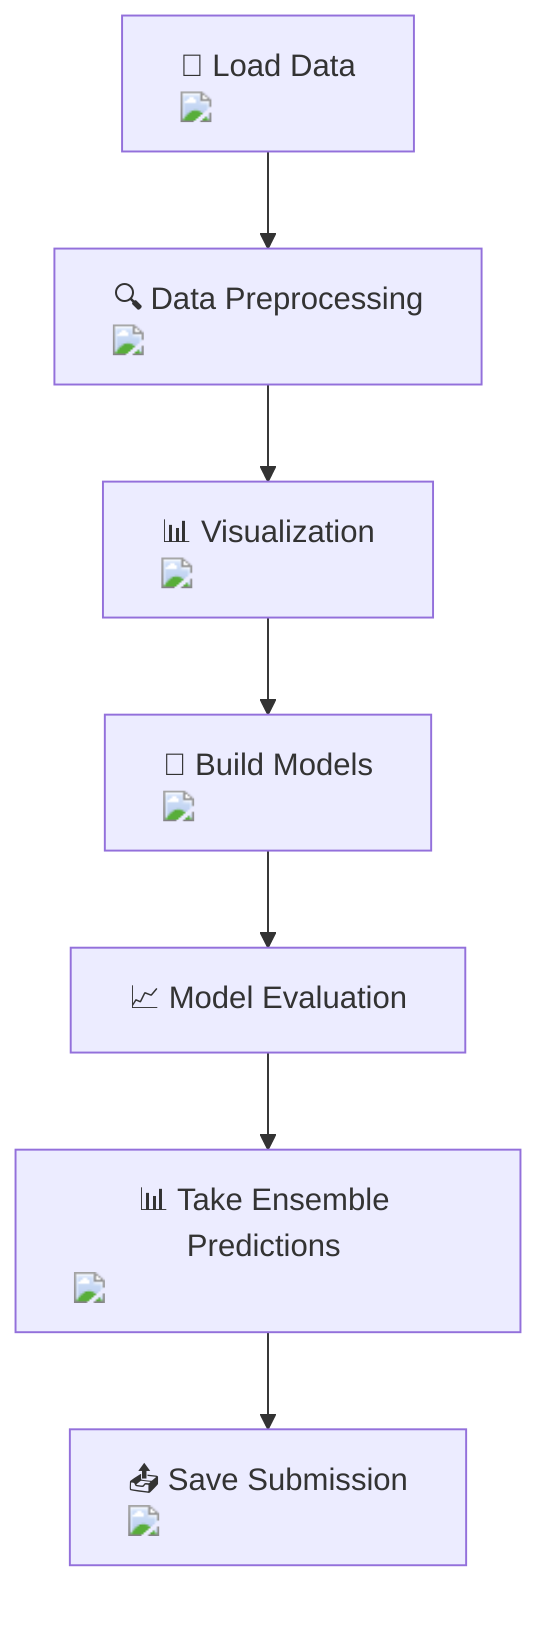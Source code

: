 graph TD;
    A["📂 Load Data <img src='file.svg' />"] --> B["🔍 Data Preprocessing <img src='column_split.svg' />"];
    B --> C["📊 Visualization <img src='barplot_template.svg' />"];
    C --> D["🧠 Build Models <img src='brain.svg' />"];
    D --> E["📈 Model Evaluation"];
    E --> F["📊 Take Ensemble Predictions <img src='scatter_plot_template.svg' />"];
    F --> G["📤 Save Submission <img src='file.svg' />"];